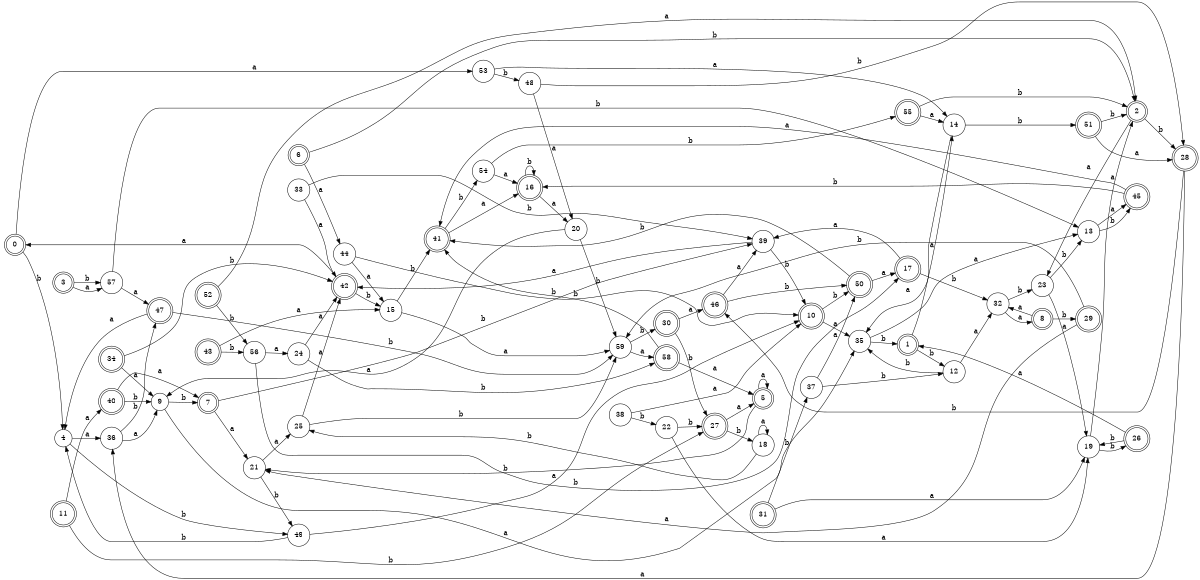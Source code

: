 digraph n48_10 {
__start0 [label="" shape="none"];

rankdir=LR;
size="8,5";

s0 [style="rounded,filled", color="black", fillcolor="white" shape="doublecircle", label="0"];
s1 [style="rounded,filled", color="black", fillcolor="white" shape="doublecircle", label="1"];
s2 [style="rounded,filled", color="black", fillcolor="white" shape="doublecircle", label="2"];
s3 [style="rounded,filled", color="black", fillcolor="white" shape="doublecircle", label="3"];
s4 [style="filled", color="black", fillcolor="white" shape="circle", label="4"];
s5 [style="rounded,filled", color="black", fillcolor="white" shape="doublecircle", label="5"];
s6 [style="rounded,filled", color="black", fillcolor="white" shape="doublecircle", label="6"];
s7 [style="rounded,filled", color="black", fillcolor="white" shape="doublecircle", label="7"];
s8 [style="rounded,filled", color="black", fillcolor="white" shape="doublecircle", label="8"];
s9 [style="filled", color="black", fillcolor="white" shape="circle", label="9"];
s10 [style="rounded,filled", color="black", fillcolor="white" shape="doublecircle", label="10"];
s11 [style="rounded,filled", color="black", fillcolor="white" shape="doublecircle", label="11"];
s12 [style="filled", color="black", fillcolor="white" shape="circle", label="12"];
s13 [style="filled", color="black", fillcolor="white" shape="circle", label="13"];
s14 [style="filled", color="black", fillcolor="white" shape="circle", label="14"];
s15 [style="filled", color="black", fillcolor="white" shape="circle", label="15"];
s16 [style="rounded,filled", color="black", fillcolor="white" shape="doublecircle", label="16"];
s17 [style="rounded,filled", color="black", fillcolor="white" shape="doublecircle", label="17"];
s18 [style="filled", color="black", fillcolor="white" shape="circle", label="18"];
s19 [style="filled", color="black", fillcolor="white" shape="circle", label="19"];
s20 [style="filled", color="black", fillcolor="white" shape="circle", label="20"];
s21 [style="filled", color="black", fillcolor="white" shape="circle", label="21"];
s22 [style="filled", color="black", fillcolor="white" shape="circle", label="22"];
s23 [style="filled", color="black", fillcolor="white" shape="circle", label="23"];
s24 [style="filled", color="black", fillcolor="white" shape="circle", label="24"];
s25 [style="filled", color="black", fillcolor="white" shape="circle", label="25"];
s26 [style="rounded,filled", color="black", fillcolor="white" shape="doublecircle", label="26"];
s27 [style="rounded,filled", color="black", fillcolor="white" shape="doublecircle", label="27"];
s28 [style="rounded,filled", color="black", fillcolor="white" shape="doublecircle", label="28"];
s29 [style="rounded,filled", color="black", fillcolor="white" shape="doublecircle", label="29"];
s30 [style="rounded,filled", color="black", fillcolor="white" shape="doublecircle", label="30"];
s31 [style="rounded,filled", color="black", fillcolor="white" shape="doublecircle", label="31"];
s32 [style="filled", color="black", fillcolor="white" shape="circle", label="32"];
s33 [style="filled", color="black", fillcolor="white" shape="circle", label="33"];
s34 [style="rounded,filled", color="black", fillcolor="white" shape="doublecircle", label="34"];
s35 [style="filled", color="black", fillcolor="white" shape="circle", label="35"];
s36 [style="filled", color="black", fillcolor="white" shape="circle", label="36"];
s37 [style="filled", color="black", fillcolor="white" shape="circle", label="37"];
s38 [style="filled", color="black", fillcolor="white" shape="circle", label="38"];
s39 [style="filled", color="black", fillcolor="white" shape="circle", label="39"];
s40 [style="rounded,filled", color="black", fillcolor="white" shape="doublecircle", label="40"];
s41 [style="rounded,filled", color="black", fillcolor="white" shape="doublecircle", label="41"];
s42 [style="rounded,filled", color="black", fillcolor="white" shape="doublecircle", label="42"];
s43 [style="rounded,filled", color="black", fillcolor="white" shape="doublecircle", label="43"];
s44 [style="filled", color="black", fillcolor="white" shape="circle", label="44"];
s45 [style="rounded,filled", color="black", fillcolor="white" shape="doublecircle", label="45"];
s46 [style="rounded,filled", color="black", fillcolor="white" shape="doublecircle", label="46"];
s47 [style="rounded,filled", color="black", fillcolor="white" shape="doublecircle", label="47"];
s48 [style="filled", color="black", fillcolor="white" shape="circle", label="48"];
s49 [style="filled", color="black", fillcolor="white" shape="circle", label="49"];
s50 [style="rounded,filled", color="black", fillcolor="white" shape="doublecircle", label="50"];
s51 [style="rounded,filled", color="black", fillcolor="white" shape="doublecircle", label="51"];
s52 [style="rounded,filled", color="black", fillcolor="white" shape="doublecircle", label="52"];
s53 [style="filled", color="black", fillcolor="white" shape="circle", label="53"];
s54 [style="filled", color="black", fillcolor="white" shape="circle", label="54"];
s55 [style="rounded,filled", color="black", fillcolor="white" shape="doublecircle", label="55"];
s56 [style="filled", color="black", fillcolor="white" shape="circle", label="56"];
s57 [style="filled", color="black", fillcolor="white" shape="circle", label="57"];
s58 [style="rounded,filled", color="black", fillcolor="white" shape="doublecircle", label="58"];
s59 [style="filled", color="black", fillcolor="white" shape="circle", label="59"];
s0 -> s53 [label="a"];
s0 -> s4 [label="b"];
s1 -> s14 [label="a"];
s1 -> s12 [label="b"];
s2 -> s23 [label="a"];
s2 -> s28 [label="b"];
s3 -> s57 [label="a"];
s3 -> s57 [label="b"];
s4 -> s36 [label="a"];
s4 -> s49 [label="b"];
s5 -> s5 [label="a"];
s5 -> s21 [label="b"];
s6 -> s44 [label="a"];
s6 -> s2 [label="b"];
s7 -> s21 [label="a"];
s7 -> s39 [label="b"];
s8 -> s32 [label="a"];
s8 -> s29 [label="b"];
s9 -> s35 [label="a"];
s9 -> s7 [label="b"];
s10 -> s35 [label="a"];
s10 -> s50 [label="b"];
s11 -> s40 [label="a"];
s11 -> s27 [label="b"];
s12 -> s32 [label="a"];
s12 -> s35 [label="b"];
s13 -> s45 [label="a"];
s13 -> s45 [label="b"];
s14 -> s35 [label="a"];
s14 -> s51 [label="b"];
s15 -> s59 [label="a"];
s15 -> s41 [label="b"];
s16 -> s20 [label="a"];
s16 -> s16 [label="b"];
s17 -> s39 [label="a"];
s17 -> s32 [label="b"];
s18 -> s18 [label="a"];
s18 -> s25 [label="b"];
s19 -> s2 [label="a"];
s19 -> s26 [label="b"];
s20 -> s9 [label="a"];
s20 -> s59 [label="b"];
s21 -> s25 [label="a"];
s21 -> s49 [label="b"];
s22 -> s19 [label="a"];
s22 -> s27 [label="b"];
s23 -> s19 [label="a"];
s23 -> s13 [label="b"];
s24 -> s42 [label="a"];
s24 -> s58 [label="b"];
s25 -> s42 [label="a"];
s25 -> s59 [label="b"];
s26 -> s1 [label="a"];
s26 -> s19 [label="b"];
s27 -> s5 [label="a"];
s27 -> s18 [label="b"];
s28 -> s36 [label="a"];
s28 -> s46 [label="b"];
s29 -> s21 [label="a"];
s29 -> s59 [label="b"];
s30 -> s46 [label="a"];
s30 -> s27 [label="b"];
s31 -> s19 [label="a"];
s31 -> s37 [label="b"];
s32 -> s8 [label="a"];
s32 -> s23 [label="b"];
s33 -> s42 [label="a"];
s33 -> s39 [label="b"];
s34 -> s9 [label="a"];
s34 -> s42 [label="b"];
s35 -> s13 [label="a"];
s35 -> s1 [label="b"];
s36 -> s9 [label="a"];
s36 -> s47 [label="b"];
s37 -> s50 [label="a"];
s37 -> s12 [label="b"];
s38 -> s10 [label="a"];
s38 -> s22 [label="b"];
s39 -> s42 [label="a"];
s39 -> s10 [label="b"];
s40 -> s7 [label="a"];
s40 -> s9 [label="b"];
s41 -> s16 [label="a"];
s41 -> s54 [label="b"];
s42 -> s0 [label="a"];
s42 -> s15 [label="b"];
s43 -> s15 [label="a"];
s43 -> s56 [label="b"];
s44 -> s15 [label="a"];
s44 -> s10 [label="b"];
s45 -> s41 [label="a"];
s45 -> s16 [label="b"];
s46 -> s39 [label="a"];
s46 -> s50 [label="b"];
s47 -> s4 [label="a"];
s47 -> s59 [label="b"];
s48 -> s20 [label="a"];
s48 -> s28 [label="b"];
s49 -> s10 [label="a"];
s49 -> s4 [label="b"];
s50 -> s17 [label="a"];
s50 -> s41 [label="b"];
s51 -> s28 [label="a"];
s51 -> s2 [label="b"];
s52 -> s2 [label="a"];
s52 -> s56 [label="b"];
s53 -> s14 [label="a"];
s53 -> s48 [label="b"];
s54 -> s16 [label="a"];
s54 -> s55 [label="b"];
s55 -> s14 [label="a"];
s55 -> s2 [label="b"];
s56 -> s24 [label="a"];
s56 -> s17 [label="b"];
s57 -> s47 [label="a"];
s57 -> s13 [label="b"];
s58 -> s5 [label="a"];
s58 -> s41 [label="b"];
s59 -> s58 [label="a"];
s59 -> s30 [label="b"];

}